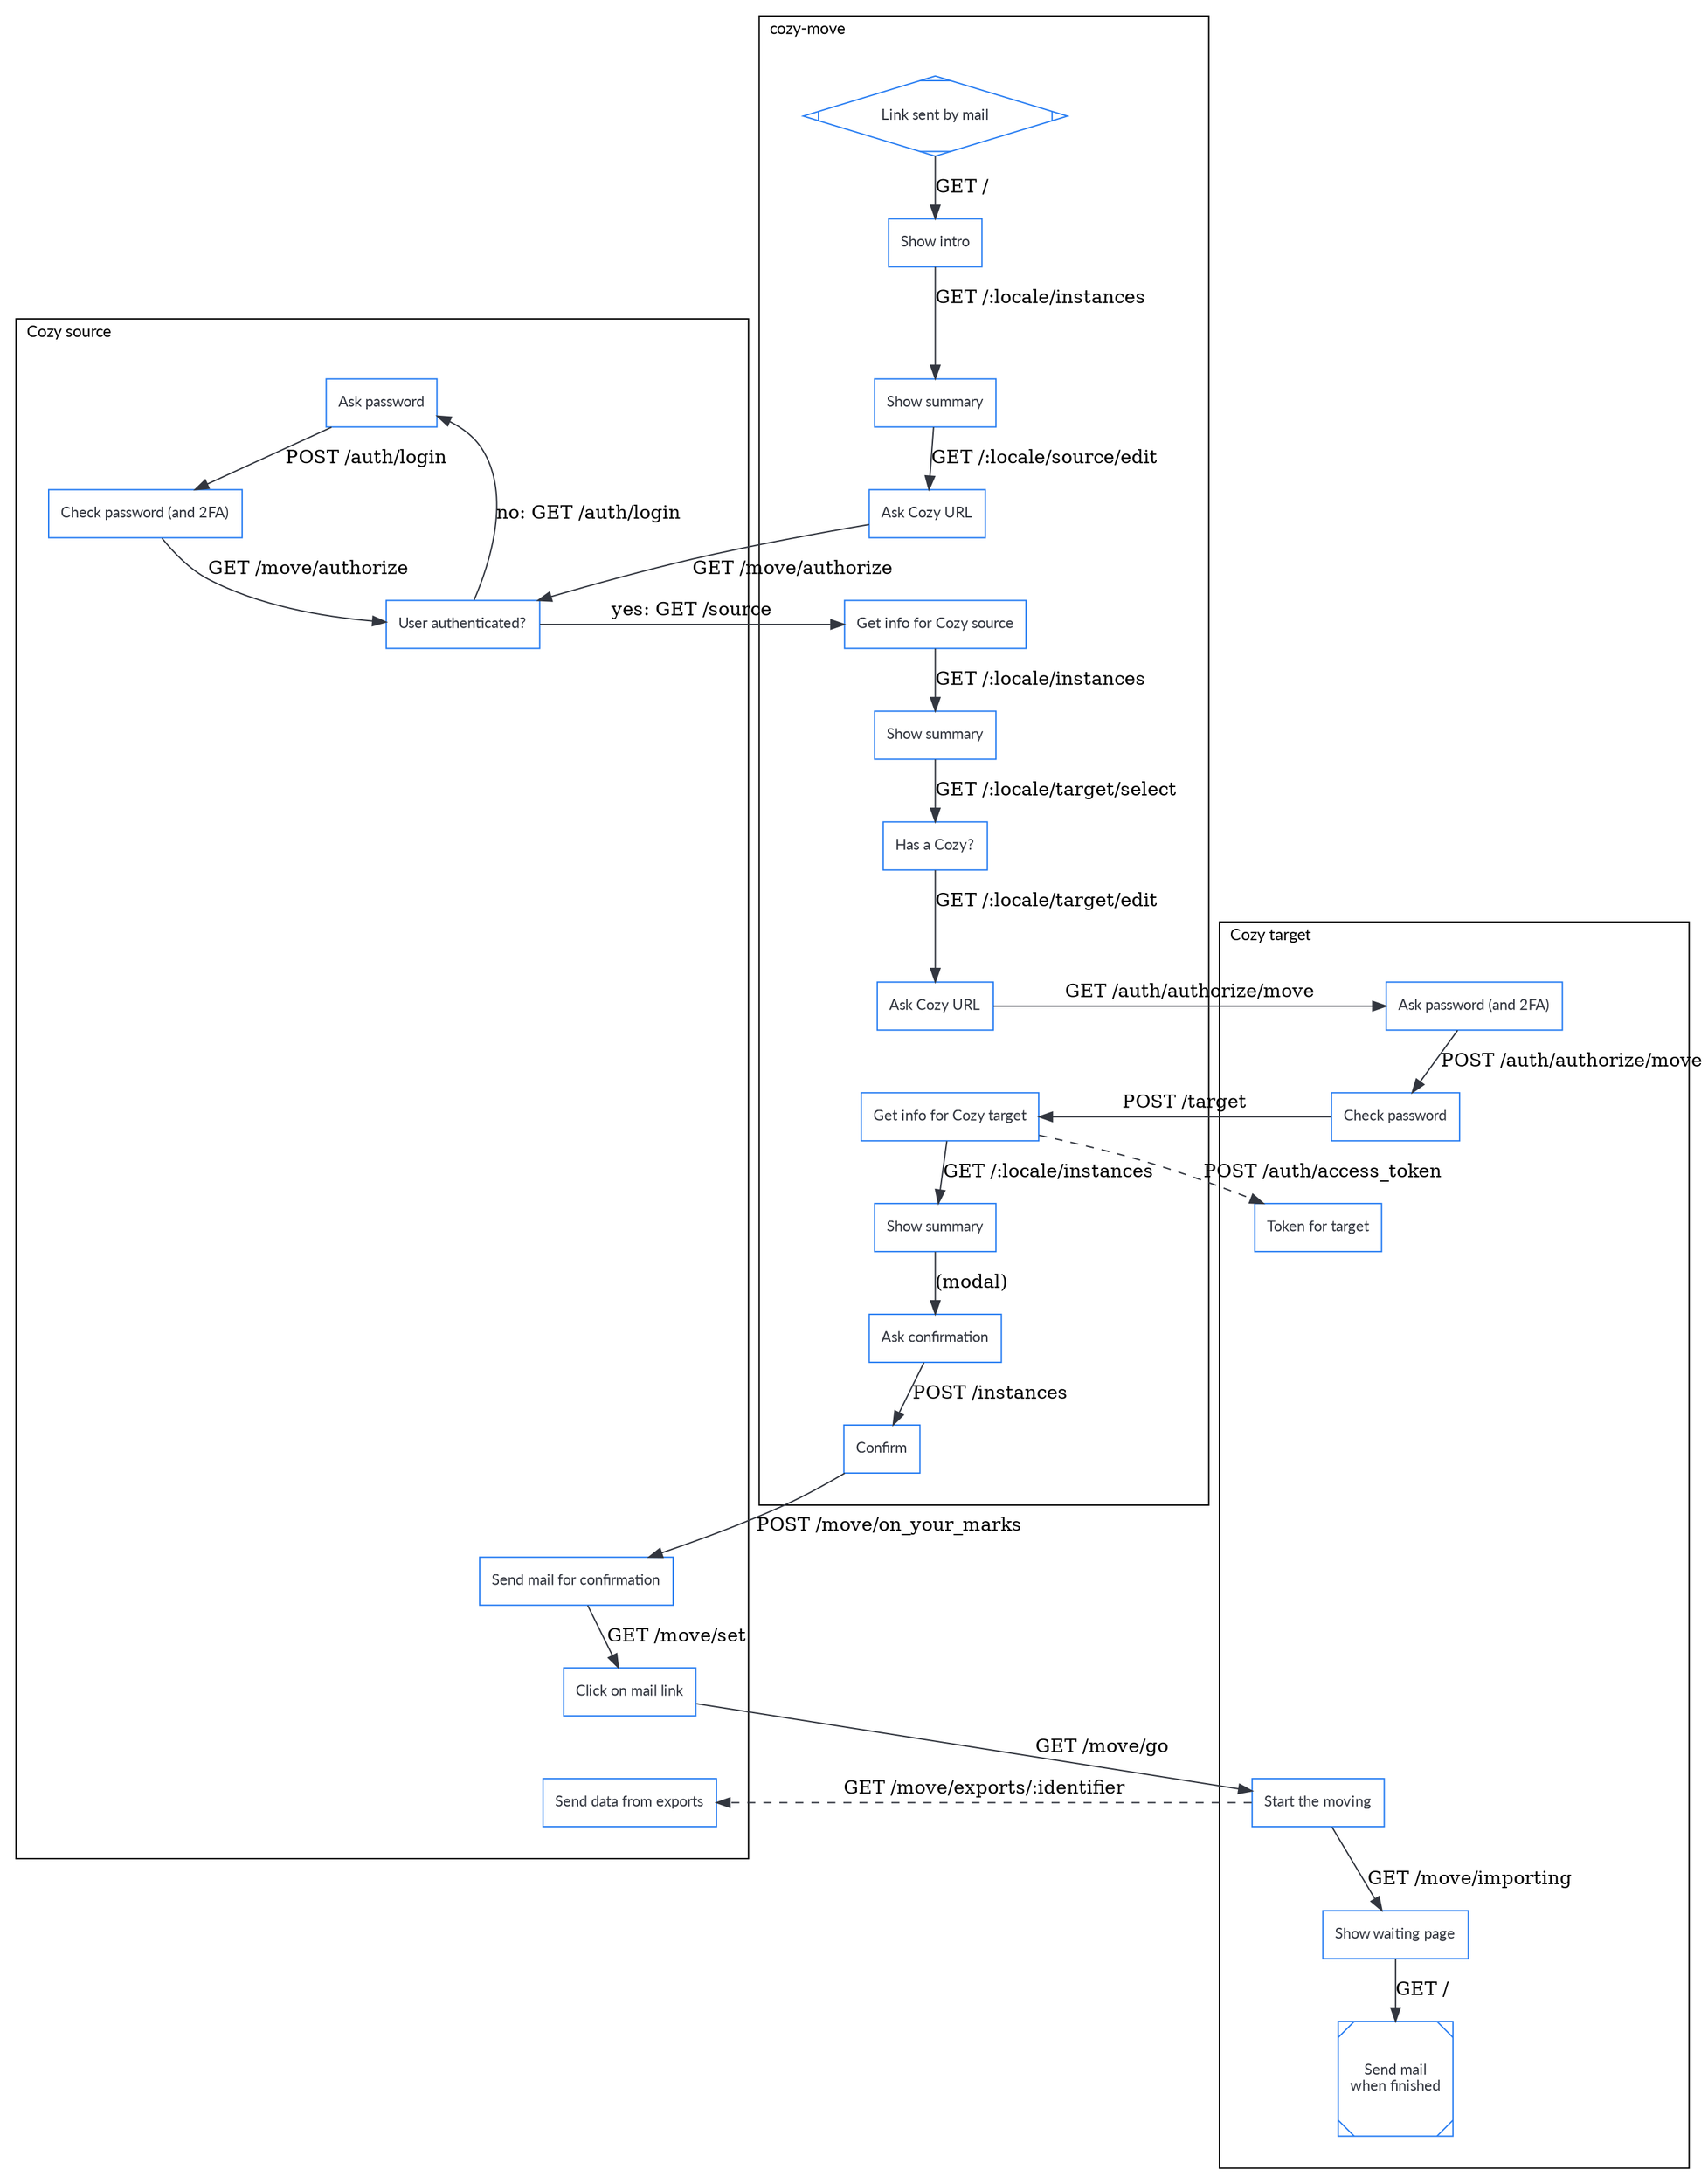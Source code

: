 digraph bitwarden {
	graph [splines=true];
	node [shape="box", fontname="lato", fontsize=11, margin=0.12, color="#297EF2", fontcolor="#32363F"];
	edge [color="#32363F"];
	ranksep=0.45; nodesep=1.5;

	// Hidden, to order the clusters
	s_export_2 -> m_edit_1 [style="invis"]

	subgraph cluster_source {
		label="Cozy source"; labeljust="l"; fontname="lato"; fontsize=12; margin=24; rankdir=TB;
		s_export [label="User authenticated?"]
		s_export_2 [label="Ask password"]
		s_export_3 [label="Check password (and 2FA)"]
		s_confirm [label="Send mail for confirmation"]
		s_mail [label="Click on mail link"]
		s_data [label="Send data from exports"]
		s_fake_1, s_fake_2, s_fake_3, s_fake_4, s_fake_5, s_fake_6, s_fake_7 [style="invis"]
	}

	subgraph cluster_move {
		label="cozy-move"; labeljust="l"; fontname="lato"; fontsize=12; margin=24;
		m_init [label="Link sent by mail"; shape="Mdiamond"]
		m_index_1 [label="Show summary"]
		m_edit_1 [label="Ask Cozy URL"]
		m_source [label="Get info for Cozy source"]
		m_intro [label="Show intro"]
		m_index_2 [label="Show summary"]
		m_select [label="Has a Cozy?"]
		m_edit_2 [label="Ask Cozy URL"]
		m_target [label="Get info for Cozy target"]
		m_index_3 [label="Show summary"]
		m_warning [label="Ask confirmation"]
		m_confirm [label="Confirm"]
	}

	subgraph cluster_target {
		label="Cozy target"; labeljust="l"; fontname="lato"; fontsize=12; margin=24;
		t_export [label="Ask password (and 2FA)"]
		t_export_2 [label="Check password"]
		t_token [label="Token for target"]
		t_run [label="Start the moving"]
		t_wait [label="Show waiting page"]
		t_done [label="Send mail\nwhen finished"; shape="Msquare"]
		t_fake_1, t_fake_2, t_fake_3, t_fake_4 [style="invis"]
	}

	// User
	m_init -> m_intro [label="GET /"]
	m_intro -> m_index_1 [label="GET /:locale/instances"]
	m_index_1 -> m_edit_1 [label="GET /:locale/source/edit"]
	m_edit_1 -> s_export [label="GET /move/authorize"]
	s_export -> s_export_2 [label="no: GET /auth/login"; constraint=false]
	s_export_2 -> s_export_3 [label="POST /auth/login"]
	s_export_3 -> s_export [label="GET /move/authorize"]
	s_export -> m_source [label="yes: GET /source"]
	m_source -> m_index_2 [label="GET /:locale/instances"]
	m_index_2 -> m_select [label="GET /:locale/target/select"]
	m_select -> m_edit_2 [label="GET /:locale/target/edit"]
	m_edit_2 -> t_export [label="GET /auth/authorize/move"]
	t_export -> t_export_2 [label="POST /auth/authorize/move"]
	t_export_2 -> m_target [label="POST /target"]
	m_target -> m_index_3 [label="GET /:locale/instances"]
	m_index_3 -> m_warning [label="(modal)"]
	m_warning -> m_confirm [label="POST /instances"]
	m_confirm -> s_confirm [label="POST /move/on_your_marks"]
	s_confirm -> s_mail [label="GET /move/set"]
	s_mail -> t_run [label="GET /move/go"]
	t_run -> t_wait [label="GET /move/importing"]
	t_wait -> t_done [label="GET /"]

	// Server to server
	m_target -> t_token [label="POST /auth/access_token"; style="dashed"]
	t_run -> s_data [label="GET /move/exports/:identifier"; style="dashed"]

	// Hidden, just to preserve order between nodes inside clusters
	s_export -> s_fake_1 -> s_fake_2 -> s_fake_3 -> s_fake_4 -> s_fake_5 -> s_fake_6 -> s_fake_7 -> s_confirm [style="invis"]
	s_mail -> s_data [style="invis"]
	m_edit_1 -> m_source [style="invis"]
	m_edit_2 -> m_target [style="invis"]
	t_export_2 -> t_token [style="invis"]
	t_token -> t_fake_1 -> t_fake_2 -> t_fake_3 -> t_fake_4 -> t_run [style="invis"]
}
